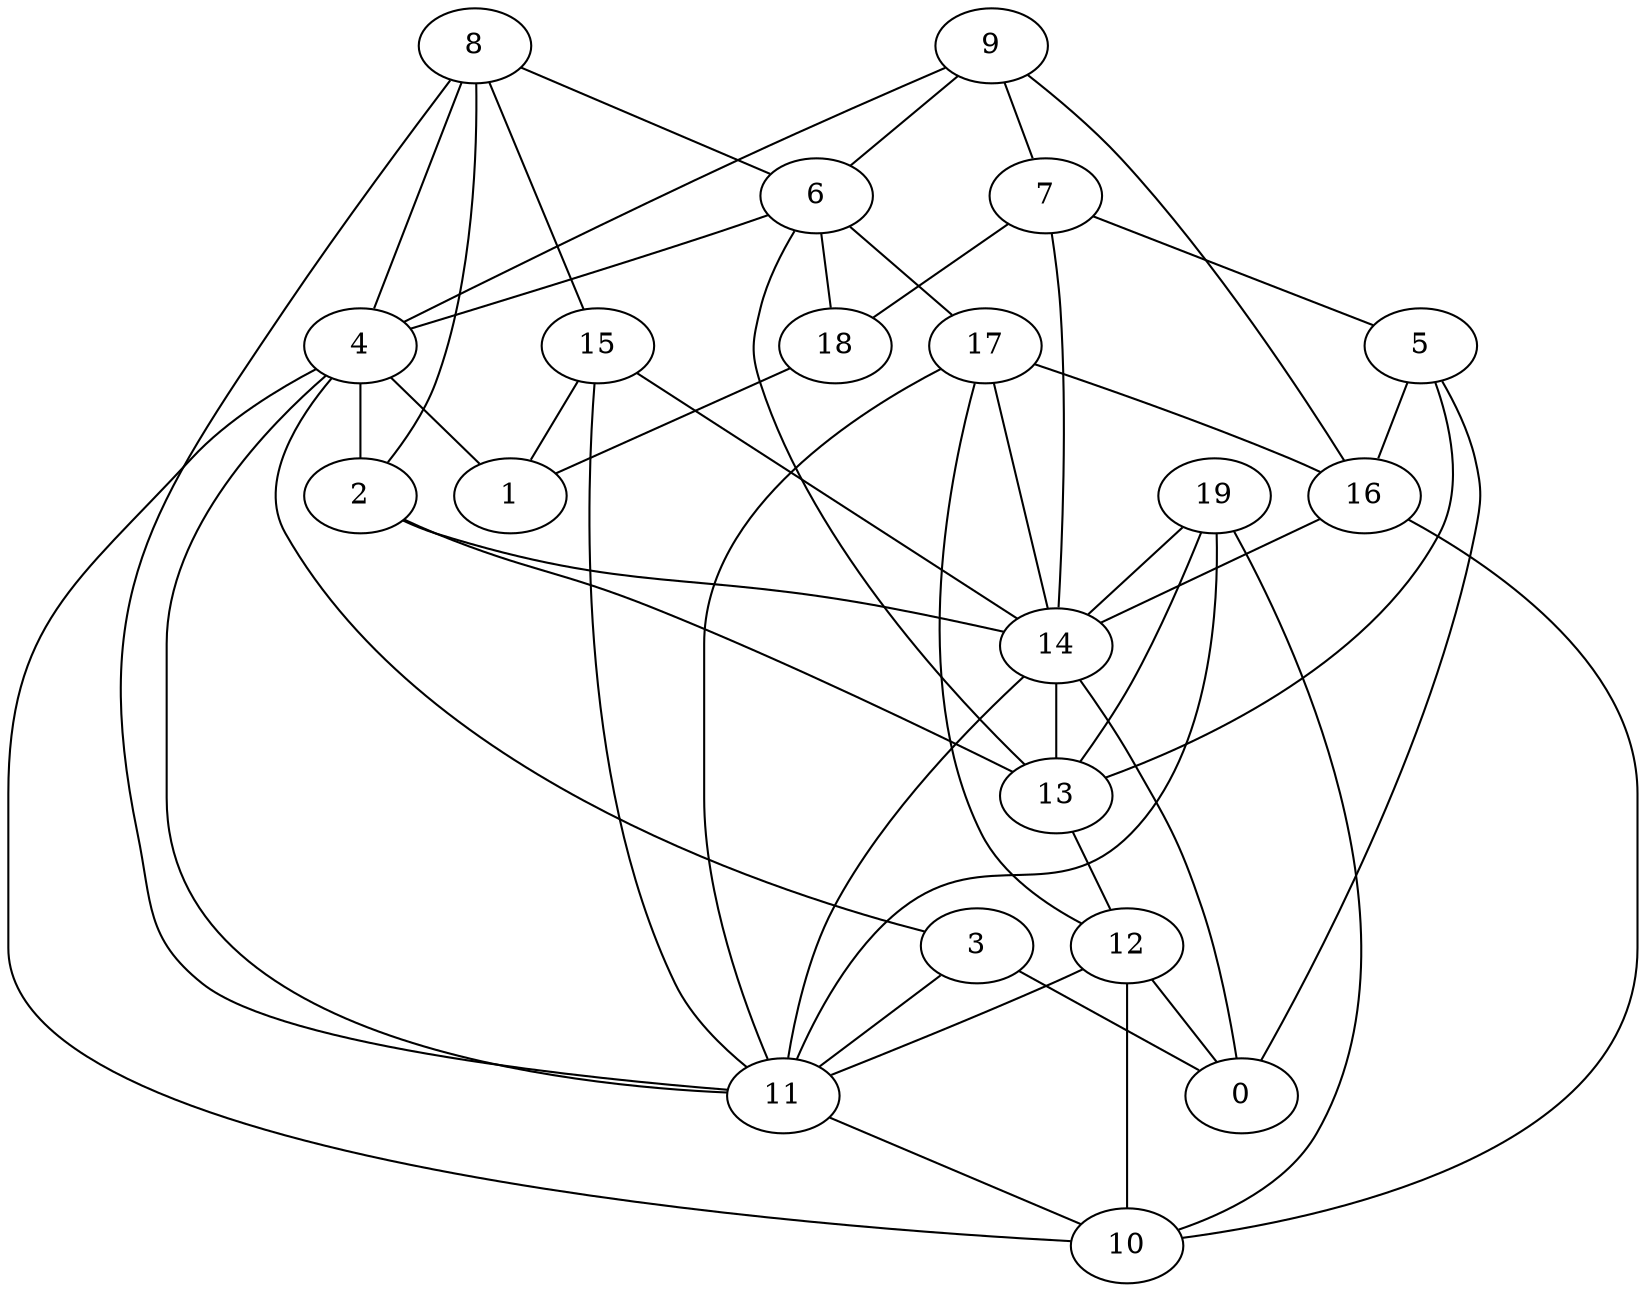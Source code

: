 digraph GG_graph {

subgraph G_graph {
edge [color = black]
"5" -> "16" [dir = none]
"5" -> "0" [dir = none]
"6" -> "13" [dir = none]
"6" -> "4" [dir = none]
"6" -> "18" [dir = none]
"6" -> "17" [dir = none]
"19" -> "10" [dir = none]
"19" -> "13" [dir = none]
"19" -> "11" [dir = none]
"8" -> "6" [dir = none]
"8" -> "11" [dir = none]
"8" -> "15" [dir = none]
"9" -> "16" [dir = none]
"9" -> "4" [dir = none]
"9" -> "7" [dir = none]
"9" -> "6" [dir = none]
"18" -> "1" [dir = none]
"16" -> "14" [dir = none]
"3" -> "0" [dir = none]
"3" -> "11" [dir = none]
"14" -> "0" [dir = none]
"14" -> "13" [dir = none]
"15" -> "1" [dir = none]
"13" -> "12" [dir = none]
"2" -> "13" [dir = none]
"4" -> "3" [dir = none]
"4" -> "1" [dir = none]
"4" -> "11" [dir = none]
"4" -> "2" [dir = none]
"12" -> "11" [dir = none]
"12" -> "0" [dir = none]
"12" -> "10" [dir = none]
"7" -> "14" [dir = none]
"7" -> "18" [dir = none]
"17" -> "11" [dir = none]
"17" -> "16" [dir = none]
"17" -> "14" [dir = none]
"17" -> "12" [dir = none]
"16" -> "10" [dir = none]
"8" -> "4" [dir = none]
"5" -> "13" [dir = none]
"8" -> "2" [dir = none]
"7" -> "5" [dir = none]
"2" -> "14" [dir = none]
"15" -> "14" [dir = none]
"15" -> "11" [dir = none]
"14" -> "11" [dir = none]
"4" -> "10" [dir = none]
"11" -> "10" [dir = none]
"19" -> "14" [dir = none]
}

}
